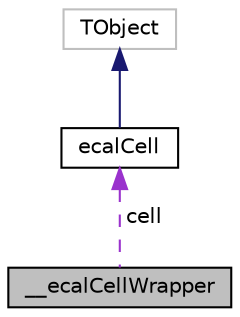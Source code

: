 digraph "__ecalCellWrapper"
{
 // LATEX_PDF_SIZE
  edge [fontname="Helvetica",fontsize="10",labelfontname="Helvetica",labelfontsize="10"];
  node [fontname="Helvetica",fontsize="10",shape=record];
  Node1 [label="__ecalCellWrapper",height=0.2,width=0.4,color="black", fillcolor="grey75", style="filled", fontcolor="black",tooltip=" "];
  Node2 -> Node1 [dir="back",color="darkorchid3",fontsize="10",style="dashed",label=" cell" ,fontname="Helvetica"];
  Node2 [label="ecalCell",height=0.2,width=0.4,color="black", fillcolor="white", style="filled",URL="$classecalCell.html",tooltip=" "];
  Node3 -> Node2 [dir="back",color="midnightblue",fontsize="10",style="solid",fontname="Helvetica"];
  Node3 [label="TObject",height=0.2,width=0.4,color="grey75", fillcolor="white", style="filled",tooltip=" "];
}
